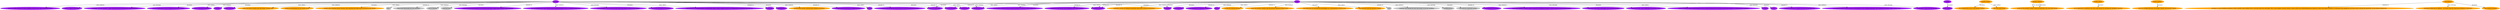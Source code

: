 digraph Wedding {
	"getting married" [color=orange style=filled]
	"perform a series of religious practices and some cultural ceremonies" [color=orange style=filled]
	married [color=orange style=filled]
	"getting married" [color=orange style=filled]
	"performing various cultural and religious practices" [color=orange style=filled]
	married [color=orange style=filled]
	"get married" [color=purple style=filled]
	"get proposed to and buy a dress" [color=purple style=filled]
	married [color=purple style=filled]
	party [color=purple style=filled]
	"to get married" [color=purple style=filled]
	"buy a ring and a tuxedo" [color=purple style=filled]
	"married " [color=purple style=filled]
	"party and eat" [color=purple style=filled]
	"to like the chosen partner" [color=orange style=filled]
	"meet the groom's family and the groom himself, if hasn't met" [color=orange style=filled]
	"the bride may be excited/nervous/happy as a consequence of this event" [color=orange style=filled]
	"get involved with the groom's family" [color=orange style=filled]
	"meet the bride's family and the bride, if hasn't met" [color=orange style=filled]
	"maybe overwhelmed by the whole event" [color=orange style=filled]
	"maybe start thinking about having a kid, getting the bride more involved in the family" [color=orange style=filled]
	love [color=grey style=filled]
	"organize and decide for how she wants to do her wedding" [color=grey style=filled]
	"wedding gown" [color=grey style=filled]
	"she will be a married woman" [color=grey style=filled]
	"love " [color=grey style=filled]
	"help bride financially for the wedding. " [color=grey style=filled]
	"suit or barong" [color=grey style=filled]
	"married man" [color=grey style=filled]
	"she marries the groom" [color=purple style=filled]
	"plan the wedding, choose a dress, plan the wedding/reception, choose maid of honor/bridesmaids" [color=purple style=filled]
	"walk down the aisle, exchange vows with the groom" [color=purple style=filled]
	"after the event, she is officially the groom's wife." [color=purple style=filled]
	"there is usually a big reception/party. this is often followed by the bride and groom going on a honeymoon (vacation)" [color=purple style=filled]
	"usually, the groom proposes to the bride and that's when they decide to get married" [color=purple style=filled]
	"buy an engagement ring, choose best man/groomsmen, have a bachelor party, etc" [color=purple style=filled]
	"he exchanges vows with the bride and then places a ring on her finger" [color=purple style=filled]
	"he is now married to the bride" [color=purple style=filled]
	"often there is a reception/party immediately after; many couples leave for a honeymoon (vacation) the next day" [color=purple style=filled]
	"getting married" [color=purple style=filled]
	bouqet [color=purple style=filled]
	"a mrs. " [color=purple style=filled]
	honeymoon [color=purple style=filled]
	marriage [color=purple style=filled]
	"bridegroom " [color=purple style=filled]
	honeymoon [color=purple style=filled]
	"to get married" [color=purple style=filled]
	"get dressed up" [color=purple style=filled]
	"part of a marriage" [color=purple style=filled]
	"to get married and have a happy partner" [color=purple style=filled]
	"get dressed up" [color=purple style=filled]
	"part of a marriage" [color=purple style=filled]
	relax [color=purple style=filled]
	"to have a partner to spend the rest of her life with." [color=purple style=filled]
	"this person needs to plan or have everything for the wedding planned. this includes the dress, cake, venue, food." [color=purple style=filled]
	"exchanges a ring with the groom" [color=purple style=filled]
	"this person would be seen as more settled or having a more stable life" [color=purple style=filled]
	"usually but not always have children and raise a family." [color=purple style=filled]
	"to marry and spend the rest of his live with the person he loves" [color=purple style=filled]
	"help the bride prepare for the wedding. write vows. have a bachelor party." [color=purple style=filled]
	"gives a ring to the bride" [color=purple style=filled]
	"no longer  \"on the market\". more restricted and having more responsibilities" [color=purple style=filled]
	"go on a honeymoon. have children and raise a family." [color=purple style=filled]
	"very happy" [color=purple style=filled]
	"he is important as he is the groom's father" [color=orange style=filled]
	"the rites and rituals " [color=orange style=filled]
	"stand by the groom's father when he performs the rites and rituals" [color=orange style=filled]
	"stand by the groom's father when he performs the rites and rituals" [color=orange style=filled]
	"he is important to perform the rites and rituals for getting his daughter married" [color=orange style=filled]
	"acts as a bridge between the bride's family and groom's family" [color=orange style=filled]
	"nalungu is a pre-wedding ceremony which usually starts before 5th or 3rd day from the marriage. this is one unique custom which is done within the bride/bridegroom family by their own blood relations to eliminate the negativity (evil-eye) and to bring the positivity to the bride/ bridegroom." [color=orange style=filled]
	"showing of affection & affinity,   he shows that his long term relation is still alive" [color=orange style=filled]
	"thai maman nalungu" [color=orange style=filled]
	bride [color=orange style=filled]
	bride [color=orange style=filled]
	bride [color=orange style=filled]
	groom [color=orange style=filled]
	groom [color=orange style=filled]
	groom [color=orange style=filled]
	bride [color=purple style=filled]
	bride [color=purple style=filled]
	bride [color=purple style=filled]
	bride [color=purple style=filled]
	groom [color=purple style=filled]
	groom [color=purple style=filled]
	groom [color=purple style=filled]
	groom [color=purple style=filled]
	bride [color=orange style=filled]
	bride [color=orange style=filled]
	bride [color=orange style=filled]
	bride [color=orange style=filled]
	groom [color=orange style=filled]
	groom [color=orange style=filled]
	groom [color=orange style=filled]
	bride [color=grey style=filled]
	bride [color=grey style=filled]
	bride [color=grey style=filled]
	bride [color=grey style=filled]
	groom [color=grey style=filled]
	groom [color=grey style=filled]
	groom [color=grey style=filled]
	groom [color=grey style=filled]
	bride [color=purple style=filled]
	bride [color=purple style=filled]
	bride [color=purple style=filled]
	bride [color=purple style=filled]
	bride [color=purple style=filled]
	groom [color=purple style=filled]
	groom [color=purple style=filled]
	groom [color=purple style=filled]
	groom [color=purple style=filled]
	groom [color=purple style=filled]
	bride [color=purple style=filled]
	bride [color=purple style=filled]
	bride [color=purple style=filled]
	bride [color=purple style=filled]
	groom [color=purple style=filled]
	groom [color=purple style=filled]
	groom [color=purple style=filled]
	bride [color=purple style=filled]
	bride [color=purple style=filled]
	bride [color=purple style=filled]
	groom [color=purple style=filled]
	groom [color=purple style=filled]
	groom [color=purple style=filled]
	groom [color=purple style=filled]
	bride [color=purple style=filled]
	bride [color=purple style=filled]
	bride [color=purple style=filled]
	bride [color=purple style=filled]
	bride [color=purple style=filled]
	groom [color=purple style=filled]
	groom [color=purple style=filled]
	groom [color=purple style=filled]
	groom [color=purple style=filled]
	groom [color=purple style=filled]
	"mother " [color=purple style=filled]
	"groom's father" [color=orange style=filled]
	"groom's father" [color=orange style=filled]
	"groom's mother" [color=orange style=filled]
	"groom's mother" [color=orange style=filled]
	"bride's father" [color=orange style=filled]
	"bride's mother" [color=orange style=filled]
	" thai maman" [color=orange style=filled]
	" thai maman" [color=orange style=filled]
	" thai maman" [color=orange style=filled]
	bride -> "getting married" [label="intends to"]
	bride -> "perform a series of religious practices and some cultural ceremonies" [label="does (before)"]
	bride -> married [label=becomes]
	groom -> "getting married" [label="intends to"]
	groom -> "performing various cultural and religious practices" [label="does (before)"]
	groom -> married [label=becomes]
	bride -> "get married" [label="intends to"]
	bride -> "get proposed to and buy a dress" [label="does (before)"]
	bride -> married [label=becomes]
	bride -> party [label="does (after)"]
	groom -> "to get married" [label="intends to"]
	groom -> "buy a ring and a tuxedo" [label="does (before)"]
	groom -> "married " [label=becomes]
	groom -> "party and eat" [label="does (after)"]
	bride -> "to like the chosen partner" [label="intends to"]
	bride -> "meet the groom's family and the groom himself, if hasn't met" [label="does (before)"]
	bride -> "the bride may be excited/nervous/happy as a consequence of this event" [label=becomes]
	bride -> "get involved with the groom's family" [label="does (after)"]
	groom -> "meet the bride's family and the bride, if hasn't met" [label="does (before)"]
	groom -> "maybe overwhelmed by the whole event" [label=becomes]
	groom -> "maybe start thinking about having a kid, getting the bride more involved in the family" [label="does (after)"]
	bride -> love [label="intends to"]
	bride -> "organize and decide for how she wants to do her wedding" [label="does (before)"]
	bride -> "wedding gown" [label="uses (during)"]
	bride -> "she will be a married woman" [label=becomes]
	groom -> "love " [label="intends to"]
	groom -> "help bride financially for the wedding. " [label="does (before)"]
	groom -> "suit or barong" [label="uses (during)"]
	groom -> "married man" [label=becomes]
	bride -> "she marries the groom" [label="intends to"]
	bride -> "plan the wedding, choose a dress, plan the wedding/reception, choose maid of honor/bridesmaids" [label="does (before)"]
	bride -> "walk down the aisle, exchange vows with the groom" [label="uses (during)"]
	bride -> "after the event, she is officially the groom's wife." [label=becomes]
	bride -> "there is usually a big reception/party. this is often followed by the bride and groom going on a honeymoon (vacation)" [label="does (after)"]
	groom -> "usually, the groom proposes to the bride and that's when they decide to get married" [label="intends to"]
	groom -> "buy an engagement ring, choose best man/groomsmen, have a bachelor party, etc" [label="does (before)"]
	groom -> "he exchanges vows with the bride and then places a ring on her finger" [label="uses (during)"]
	groom -> "he is now married to the bride" [label=becomes]
	groom -> "often there is a reception/party immediately after; many couples leave for a honeymoon (vacation) the next day" [label="does (after)"]
	bride -> "getting married" [label="intends to"]
	bride -> bouqet [label="uses (during)"]
	bride -> "a mrs. " [label=becomes]
	bride -> honeymoon [label="does (after)"]
	groom -> marriage [label="intends to"]
	groom -> "bridegroom " [label=becomes]
	groom -> honeymoon [label="does (after)"]
	bride -> "to get married" [label="intends to"]
	bride -> "get dressed up" [label="does (before)"]
	bride -> "part of a marriage" [label=becomes]
	groom -> "to get married and have a happy partner" [label="intends to"]
	groom -> "get dressed up" [label="does (before)"]
	groom -> "part of a marriage" [label=becomes]
	groom -> relax [label="does (after)"]
	bride -> "to have a partner to spend the rest of her life with." [label="intends to"]
	bride -> "this person needs to plan or have everything for the wedding planned. this includes the dress, cake, venue, food." [label="does (before)"]
	bride -> "exchanges a ring with the groom" [label="uses (during)"]
	bride -> "this person would be seen as more settled or having a more stable life" [label=becomes]
	bride -> "usually but not always have children and raise a family." [label="does (after)"]
	groom -> "to marry and spend the rest of his live with the person he loves" [label="intends to"]
	groom -> "help the bride prepare for the wedding. write vows. have a bachelor party." [label="does (before)"]
	groom -> "gives a ring to the bride" [label="uses (during)"]
	groom -> "no longer  \"on the market\". more restricted and having more responsibilities" [label=becomes]
	groom -> "go on a honeymoon. have children and raise a family." [label="does (after)"]
	"mother " -> "very happy" [label=becomes]
	"groom's father" -> "he is important as he is the groom's father" [label=becomes]
	"groom's father" -> "the rites and rituals " [label="does (after)"]
	"groom's mother" -> "stand by the groom's father when he performs the rites and rituals" [label="uses (during)"]
	"groom's mother" -> "stand by the groom's father when he performs the rites and rituals" [label=becomes]
	"bride's father" -> "he is important to perform the rites and rituals for getting his daughter married" [label=becomes]
	"bride's mother" -> "acts as a bridge between the bride's family and groom's family" [label=becomes]
	" thai maman" -> "nalungu is a pre-wedding ceremony which usually starts before 5th or 3rd day from the marriage. this is one unique custom which is done within the bride/bridegroom family by their own blood relations to eliminate the negativity (evil-eye) and to bring the positivity to the bride/ bridegroom." [label="intends to"]
	" thai maman" -> "showing of affection & affinity,   he shows that his long term relation is still alive" [label="uses (during)"]
	" thai maman" -> "thai maman nalungu" [label=becomes]
}
